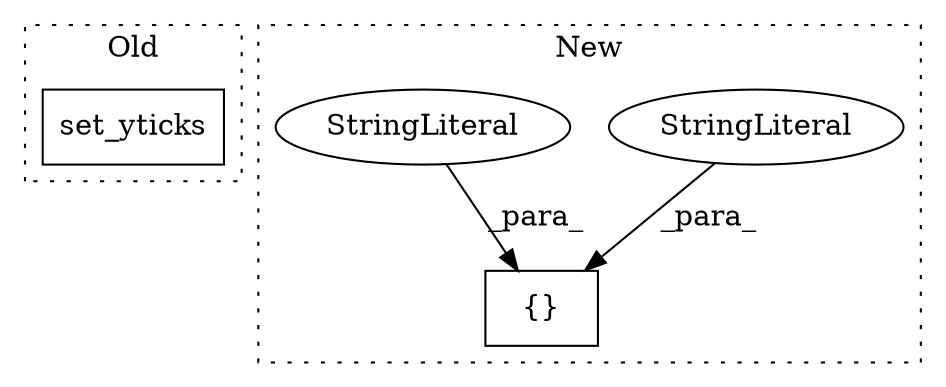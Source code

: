 digraph G {
subgraph cluster0 {
1 [label="set_yticks" a="32" s="804,836" l="11,1" shape="box"];
label = "Old";
style="dotted";
}
subgraph cluster1 {
2 [label="{}" a="4" s="264,289" l="1,1" shape="box"];
3 [label="StringLiteral" a="45" s="270" l="4" shape="ellipse"];
4 [label="StringLiteral" a="45" s="265" l="4" shape="ellipse"];
label = "New";
style="dotted";
}
3 -> 2 [label="_para_"];
4 -> 2 [label="_para_"];
}